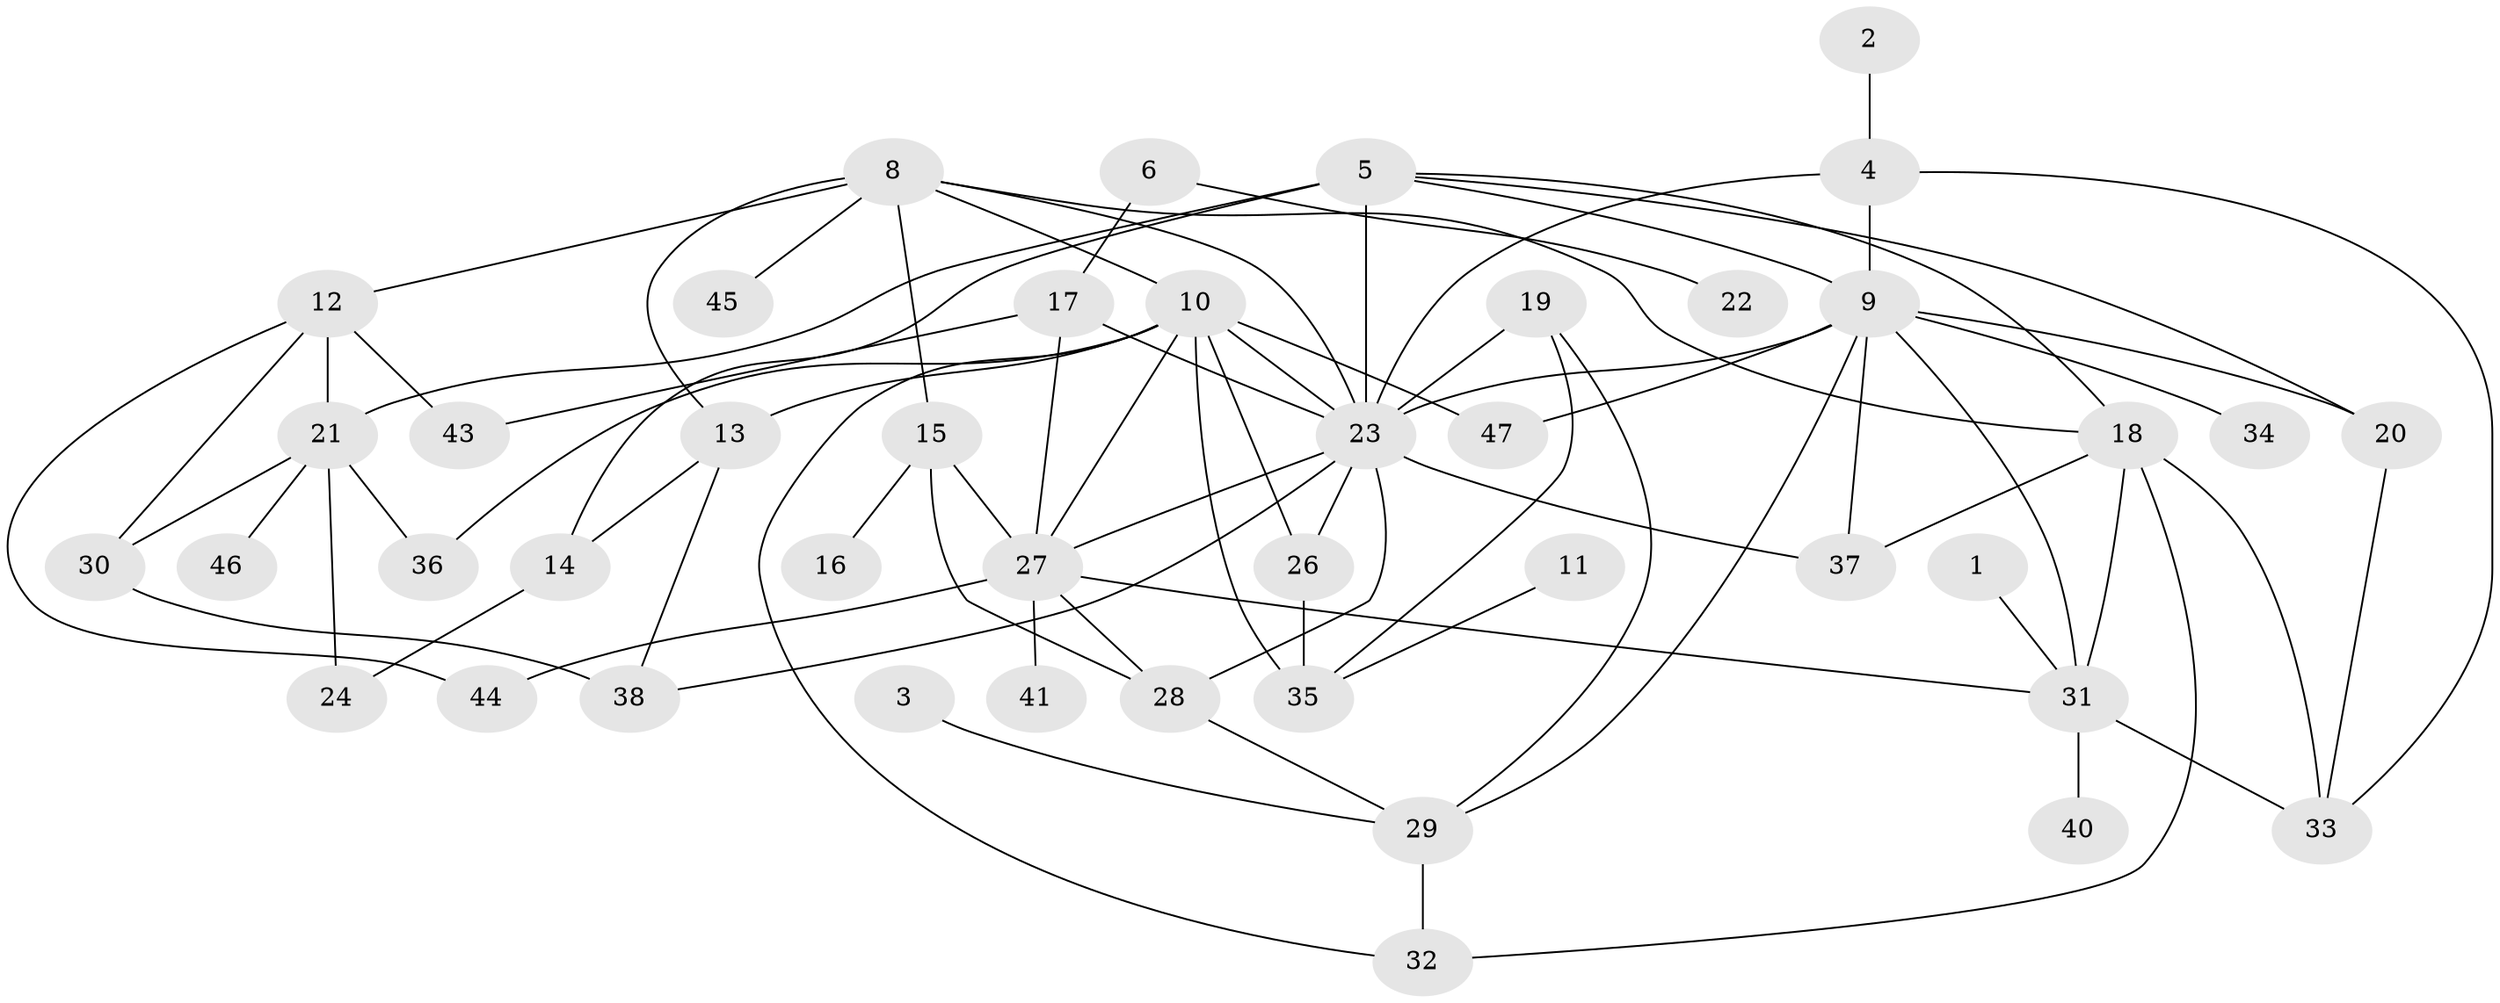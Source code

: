 // original degree distribution, {2: 0.22105263157894736, 1: 0.21052631578947367, 5: 0.10526315789473684, 3: 0.17894736842105263, 4: 0.21052631578947367, 0: 0.042105263157894736, 7: 0.010526315789473684, 6: 0.021052631578947368}
// Generated by graph-tools (version 1.1) at 2025/33/03/09/25 02:33:48]
// undirected, 43 vertices, 77 edges
graph export_dot {
graph [start="1"]
  node [color=gray90,style=filled];
  1;
  2;
  3;
  4;
  5;
  6;
  8;
  9;
  10;
  11;
  12;
  13;
  14;
  15;
  16;
  17;
  18;
  19;
  20;
  21;
  22;
  23;
  24;
  26;
  27;
  28;
  29;
  30;
  31;
  32;
  33;
  34;
  35;
  36;
  37;
  38;
  40;
  41;
  43;
  44;
  45;
  46;
  47;
  1 -- 31 [weight=1.0];
  2 -- 4 [weight=1.0];
  3 -- 29 [weight=1.0];
  4 -- 9 [weight=1.0];
  4 -- 23 [weight=1.0];
  4 -- 33 [weight=1.0];
  5 -- 9 [weight=1.0];
  5 -- 14 [weight=1.0];
  5 -- 18 [weight=1.0];
  5 -- 20 [weight=1.0];
  5 -- 21 [weight=1.0];
  5 -- 23 [weight=2.0];
  6 -- 17 [weight=1.0];
  6 -- 22 [weight=1.0];
  8 -- 10 [weight=1.0];
  8 -- 12 [weight=1.0];
  8 -- 13 [weight=1.0];
  8 -- 15 [weight=1.0];
  8 -- 18 [weight=1.0];
  8 -- 23 [weight=1.0];
  8 -- 45 [weight=1.0];
  9 -- 20 [weight=1.0];
  9 -- 23 [weight=1.0];
  9 -- 29 [weight=1.0];
  9 -- 31 [weight=2.0];
  9 -- 34 [weight=1.0];
  9 -- 37 [weight=1.0];
  9 -- 47 [weight=1.0];
  10 -- 13 [weight=1.0];
  10 -- 23 [weight=5.0];
  10 -- 26 [weight=1.0];
  10 -- 27 [weight=1.0];
  10 -- 32 [weight=1.0];
  10 -- 35 [weight=2.0];
  10 -- 36 [weight=1.0];
  10 -- 47 [weight=1.0];
  11 -- 35 [weight=1.0];
  12 -- 21 [weight=1.0];
  12 -- 30 [weight=1.0];
  12 -- 43 [weight=1.0];
  12 -- 44 [weight=1.0];
  13 -- 14 [weight=1.0];
  13 -- 38 [weight=1.0];
  14 -- 24 [weight=1.0];
  15 -- 16 [weight=1.0];
  15 -- 27 [weight=2.0];
  15 -- 28 [weight=1.0];
  17 -- 23 [weight=1.0];
  17 -- 27 [weight=1.0];
  17 -- 43 [weight=1.0];
  18 -- 31 [weight=1.0];
  18 -- 32 [weight=1.0];
  18 -- 33 [weight=1.0];
  18 -- 37 [weight=1.0];
  19 -- 23 [weight=1.0];
  19 -- 29 [weight=1.0];
  19 -- 35 [weight=1.0];
  20 -- 33 [weight=1.0];
  21 -- 24 [weight=1.0];
  21 -- 30 [weight=1.0];
  21 -- 36 [weight=1.0];
  21 -- 46 [weight=1.0];
  23 -- 26 [weight=1.0];
  23 -- 27 [weight=2.0];
  23 -- 28 [weight=1.0];
  23 -- 37 [weight=1.0];
  23 -- 38 [weight=1.0];
  26 -- 35 [weight=1.0];
  27 -- 28 [weight=1.0];
  27 -- 31 [weight=1.0];
  27 -- 41 [weight=1.0];
  27 -- 44 [weight=1.0];
  28 -- 29 [weight=1.0];
  29 -- 32 [weight=1.0];
  30 -- 38 [weight=1.0];
  31 -- 33 [weight=1.0];
  31 -- 40 [weight=1.0];
}
